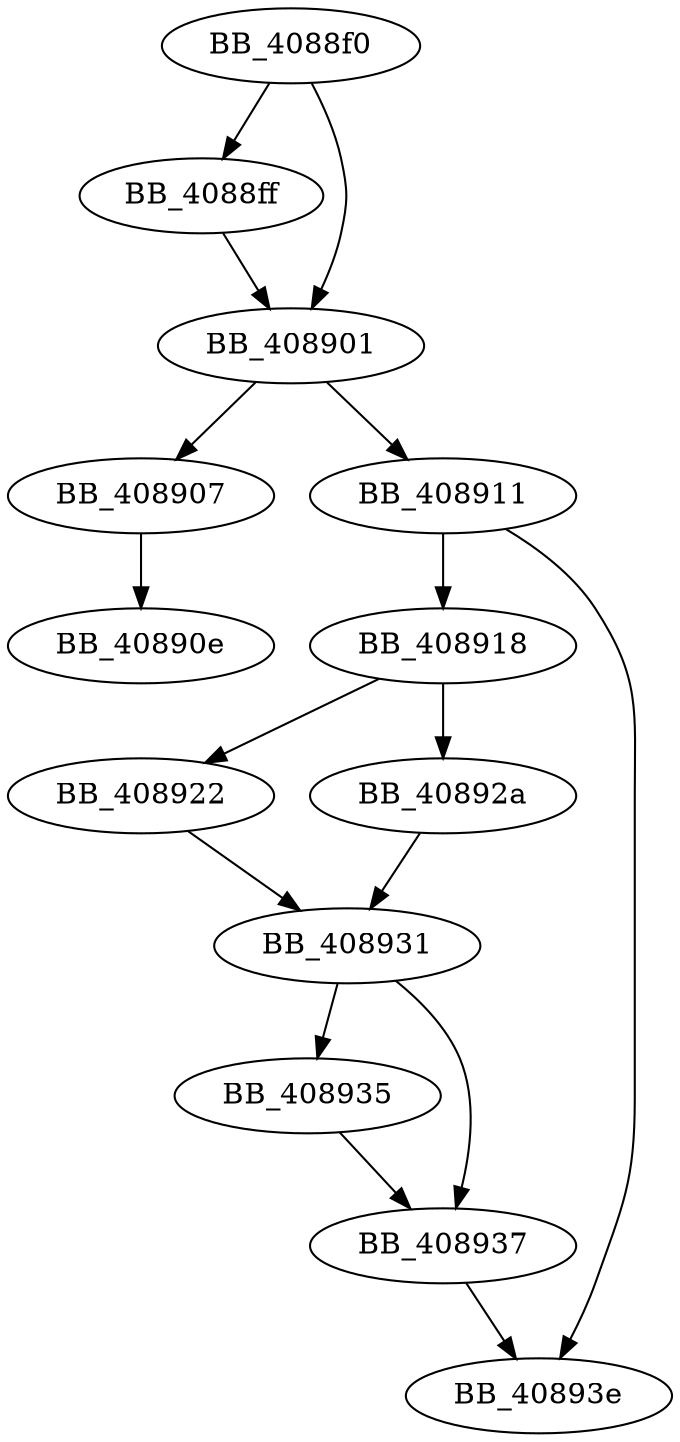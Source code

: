 DiGraph sub_4088F0{
BB_4088f0->BB_4088ff
BB_4088f0->BB_408901
BB_4088ff->BB_408901
BB_408901->BB_408907
BB_408901->BB_408911
BB_408907->BB_40890e
BB_408911->BB_408918
BB_408911->BB_40893e
BB_408918->BB_408922
BB_408918->BB_40892a
BB_408922->BB_408931
BB_40892a->BB_408931
BB_408931->BB_408935
BB_408931->BB_408937
BB_408935->BB_408937
BB_408937->BB_40893e
}
